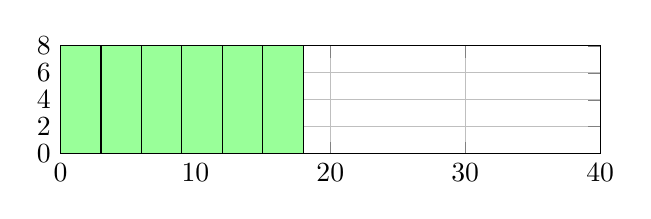 \begin{tikzpicture}
	\begin{axis}[axis equal image, xmin=0, xmax=40, ymin=0, ymax=8, grid=major]
		\filldraw[draw=black,fill=green!40,pattern=,pattern color=green!40](axis cs:0.0,0.0) rectangle (axis cs:3.0,8.0);		\filldraw[draw=black,fill=green!40,pattern=,pattern color=green!40](axis cs:3.0,0.0) rectangle (axis cs:6.0,8.0);		\filldraw[draw=black,fill=green!40,pattern=,pattern color=green!40](axis cs:6.0,0.0) rectangle (axis cs:9.0,8.0);		\filldraw[draw=black,fill=green!40,pattern=,pattern color=green!40](axis cs:9.0,0.0) rectangle (axis cs:12.0,8.0);		\filldraw[draw=black,fill=green!40,pattern=,pattern color=green!40](axis cs:12.0,0.0) rectangle (axis cs:15.0,8.0);		\filldraw[draw=black,fill=green!40,pattern=,pattern color=green!40](axis cs:15,0) rectangle (axis cs:18,8);	\end{axis}
\end{tikzpicture}